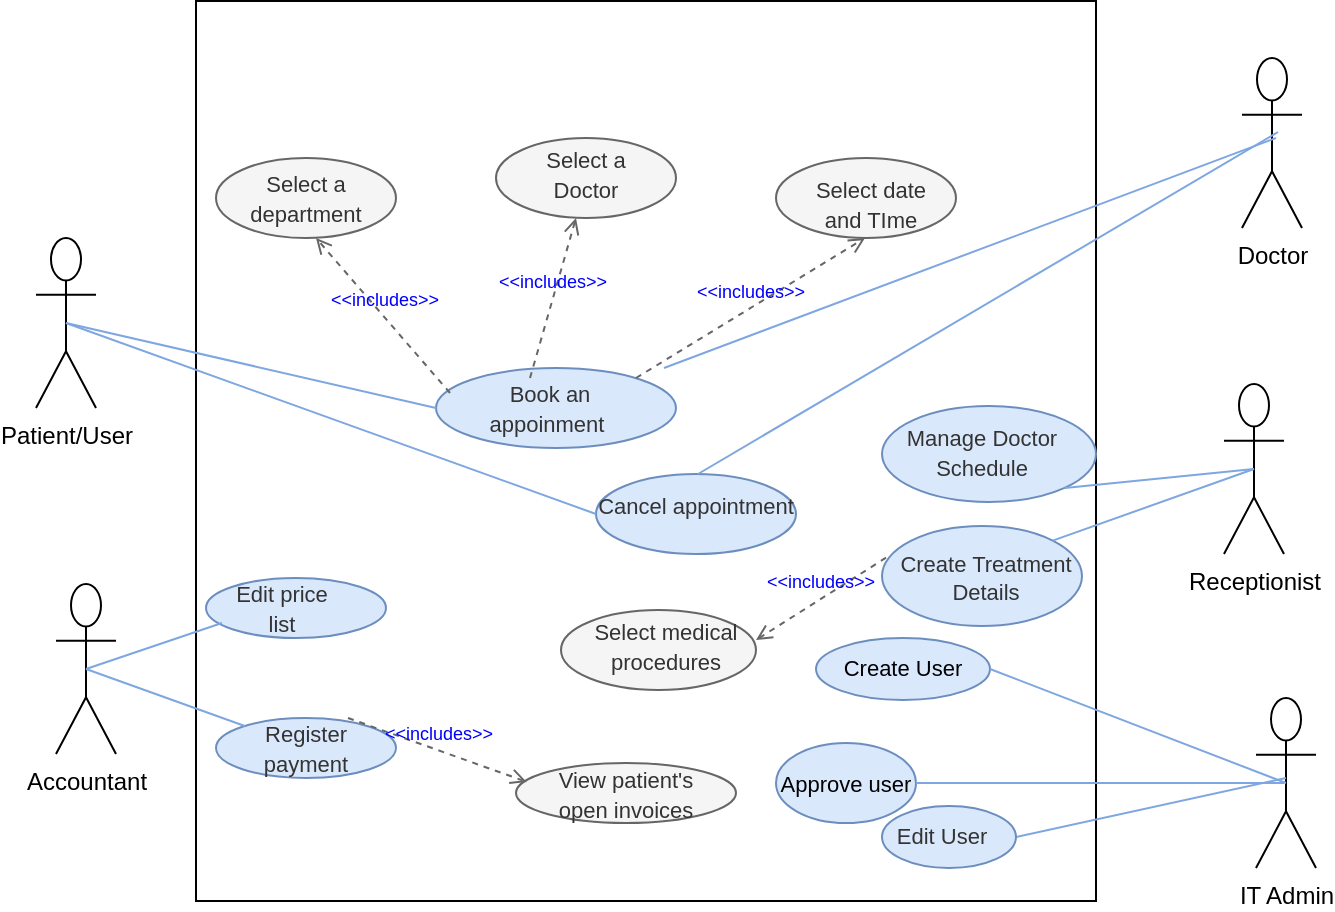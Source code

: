 <mxfile version="20.7.3" type="device"><diagram id="7_M38P1xLxvOdpPklKoG" name="Page-1"><mxGraphModel dx="521" dy="237" grid="1" gridSize="10" guides="1" tooltips="1" connect="1" arrows="1" fold="1" page="1" pageScale="1" pageWidth="850" pageHeight="1100" math="0" shadow="0"><root><mxCell id="0"/><mxCell id="1" parent="0"/><mxCell id="LgdAtBb1b8Xb2-dPU9f9-1" value="" style="whiteSpace=wrap;html=1;aspect=fixed;movable=1;resizable=1;rotatable=1;deletable=1;editable=1;connectable=1;fontColor=none;noLabel=1;" parent="1" vertex="1"><mxGeometry x="190" y="91.5" width="450" height="450" as="geometry"/></mxCell><mxCell id="LgdAtBb1b8Xb2-dPU9f9-5" value="" style="ellipse;whiteSpace=wrap;html=1;fillColor=#dae8fc;strokeColor=#6c8ebf;" parent="1" vertex="1"><mxGeometry x="310" y="275" width="120" height="40" as="geometry"/></mxCell><mxCell id="LgdAtBb1b8Xb2-dPU9f9-6" value="" style="ellipse;whiteSpace=wrap;html=1;fillColor=#f5f5f5;fontColor=#333333;strokeColor=#666666;" parent="1" vertex="1"><mxGeometry x="200" y="170" width="90" height="40" as="geometry"/></mxCell><mxCell id="LgdAtBb1b8Xb2-dPU9f9-7" value="&lt;font style=&quot;font-size: 11px;&quot; color=&quot;#333333&quot;&gt;Select a department&lt;/font&gt;" style="text;html=1;strokeColor=none;fillColor=none;align=center;verticalAlign=middle;whiteSpace=wrap;rounded=0;" parent="1" vertex="1"><mxGeometry x="215" y="175" width="60" height="30" as="geometry"/></mxCell><mxCell id="LgdAtBb1b8Xb2-dPU9f9-8" value="" style="ellipse;whiteSpace=wrap;html=1;fillColor=#f5f5f5;strokeColor=#666666;fontColor=#333333;" parent="1" vertex="1"><mxGeometry x="340" y="160" width="90" height="40" as="geometry"/></mxCell><mxCell id="LgdAtBb1b8Xb2-dPU9f9-9" value="&lt;font color=&quot;#333333&quot; style=&quot;font-size: 11px;&quot;&gt;Select a Doctor&lt;/font&gt;" style="text;html=1;strokeColor=none;fillColor=none;align=center;verticalAlign=middle;whiteSpace=wrap;rounded=0;" parent="1" vertex="1"><mxGeometry x="355" y="165" width="60" height="25" as="geometry"/></mxCell><mxCell id="LgdAtBb1b8Xb2-dPU9f9-10" value="" style="ellipse;whiteSpace=wrap;html=1;fillColor=#dae8fc;strokeColor=#6c8ebf;" parent="1" vertex="1"><mxGeometry x="390" y="328" width="100" height="40" as="geometry"/></mxCell><mxCell id="LgdAtBb1b8Xb2-dPU9f9-11" value="" style="ellipse;whiteSpace=wrap;html=1;fillColor=#f5f5f5;fontColor=#333333;strokeColor=#666666;" parent="1" vertex="1"><mxGeometry x="480" y="170" width="90" height="40" as="geometry"/></mxCell><mxCell id="LgdAtBb1b8Xb2-dPU9f9-12" value="&lt;font style=&quot;font-size: 11px;&quot; color=&quot;#333333&quot;&gt;Select date and TIme&lt;/font&gt;" style="text;html=1;strokeColor=none;fillColor=none;align=center;verticalAlign=middle;whiteSpace=wrap;rounded=0;" parent="1" vertex="1"><mxGeometry x="495" y="178" width="65" height="30" as="geometry"/></mxCell><mxCell id="LgdAtBb1b8Xb2-dPU9f9-13" value="&lt;font style=&quot;font-size: 11px;&quot; color=&quot;#333333&quot;&gt;Book an appoinment&amp;nbsp;&lt;/font&gt;" style="text;html=1;strokeColor=none;fillColor=none;align=center;verticalAlign=middle;whiteSpace=wrap;rounded=0;" parent="1" vertex="1"><mxGeometry x="317" y="280" width="100" height="30" as="geometry"/></mxCell><mxCell id="LgdAtBb1b8Xb2-dPU9f9-26" value="&lt;font style=&quot;font-size: 9px;&quot; color=&quot;#0000ff&quot;&gt;&amp;lt;&amp;lt;includes&amp;gt;&amp;gt;&lt;/font&gt;" style="endArrow=open;html=1;rounded=0;align=center;verticalAlign=bottom;dashed=1;endFill=0;labelBackgroundColor=none;exitX=0;exitY=0.25;exitDx=0;exitDy=0;strokeColor=#666666;" parent="1" edge="1" source="LgdAtBb1b8Xb2-dPU9f9-13"><mxGeometry relative="1" as="geometry"><mxPoint x="300" y="270" as="sourcePoint"/><mxPoint x="250" y="210" as="targetPoint"/></mxGeometry></mxCell><mxCell id="LgdAtBb1b8Xb2-dPU9f9-27" value="" style="resizable=0;html=1;align=center;verticalAlign=top;labelBackgroundColor=none;" parent="LgdAtBb1b8Xb2-dPU9f9-26" connectable="0" vertex="1"><mxGeometry relative="1" as="geometry"/></mxCell><mxCell id="LgdAtBb1b8Xb2-dPU9f9-30" value="&lt;font style=&quot;font-size: 9px;&quot; color=&quot;#0000ff&quot;&gt;&amp;lt;&amp;lt;includes&amp;gt;&amp;gt;&lt;/font&gt;" style="endArrow=open;html=1;rounded=0;align=center;verticalAlign=bottom;dashed=1;endFill=0;labelBackgroundColor=none;exitX=0.4;exitY=0;exitDx=0;exitDy=0;exitPerimeter=0;strokeColor=#666666;" parent="1" edge="1" source="LgdAtBb1b8Xb2-dPU9f9-13"><mxGeometry relative="1" as="geometry"><mxPoint x="360" y="260" as="sourcePoint"/><mxPoint x="380" y="200" as="targetPoint"/></mxGeometry></mxCell><mxCell id="LgdAtBb1b8Xb2-dPU9f9-31" value="" style="resizable=0;html=1;align=center;verticalAlign=top;labelBackgroundColor=none;" parent="LgdAtBb1b8Xb2-dPU9f9-30" connectable="0" vertex="1"><mxGeometry relative="1" as="geometry"/></mxCell><mxCell id="LgdAtBb1b8Xb2-dPU9f9-32" value="&lt;font style=&quot;font-size: 9px;&quot;&gt;&amp;lt;&amp;lt;includes&amp;gt;&amp;gt;&lt;/font&gt;" style="endArrow=open;html=1;rounded=0;align=center;verticalAlign=bottom;dashed=1;endFill=0;labelBackgroundColor=none;exitX=1;exitY=0.5;exitDx=0;exitDy=0;fontColor=#0000FF;strokeColor=#666666;" parent="1" edge="1"><mxGeometry relative="1" as="geometry"><mxPoint x="410" y="280" as="sourcePoint"/><mxPoint x="524.5" y="210" as="targetPoint"/></mxGeometry></mxCell><mxCell id="LgdAtBb1b8Xb2-dPU9f9-33" value="" style="resizable=0;html=1;align=center;verticalAlign=top;labelBackgroundColor=none;" parent="LgdAtBb1b8Xb2-dPU9f9-32" connectable="0" vertex="1"><mxGeometry relative="1" as="geometry"/></mxCell><mxCell id="LgdAtBb1b8Xb2-dPU9f9-34" value="&lt;font color=&quot;#333333&quot; style=&quot;font-size: 11px;&quot;&gt;Cancel appointment&lt;/font&gt;" style="text;html=1;strokeColor=none;fillColor=none;align=center;verticalAlign=middle;whiteSpace=wrap;rounded=0;" parent="1" vertex="1"><mxGeometry x="390" y="329" width="100" height="30" as="geometry"/></mxCell><mxCell id="LgdAtBb1b8Xb2-dPU9f9-37" value="" style="ellipse;whiteSpace=wrap;html=1;fillColor=#dae8fc;strokeColor=#6c8ebf;" parent="1" vertex="1"><mxGeometry x="533" y="294" width="107" height="48" as="geometry"/></mxCell><mxCell id="LgdAtBb1b8Xb2-dPU9f9-38" value="&lt;font style=&quot;font-size: 11px;&quot; color=&quot;#333333&quot;&gt;Manage Doctor Schedule&lt;/font&gt;" style="text;html=1;strokeColor=none;fillColor=none;align=center;verticalAlign=middle;whiteSpace=wrap;rounded=0;" parent="1" vertex="1"><mxGeometry x="533" y="304" width="100" height="25" as="geometry"/></mxCell><mxCell id="LgdAtBb1b8Xb2-dPU9f9-40" value="" style="ellipse;whiteSpace=wrap;html=1;fillColor=#dae8fc;strokeColor=#6c8ebf;" parent="1" vertex="1"><mxGeometry x="533" y="354" width="100" height="50" as="geometry"/></mxCell><mxCell id="LgdAtBb1b8Xb2-dPU9f9-42" value="" style="ellipse;whiteSpace=wrap;html=1;fillColor=#f5f5f5;fontColor=#333333;strokeColor=#666666;" parent="1" vertex="1"><mxGeometry x="372.5" y="396" width="97.5" height="40" as="geometry"/></mxCell><mxCell id="LgdAtBb1b8Xb2-dPU9f9-44" value="&lt;font color=&quot;#333333&quot; style=&quot;font-size: 11px;&quot;&gt;Select medical procedures&lt;/font&gt;" style="text;html=1;strokeColor=none;fillColor=none;align=center;verticalAlign=middle;whiteSpace=wrap;rounded=0;spacingTop=5;" parent="1" vertex="1"><mxGeometry x="380" y="396" width="90" height="30" as="geometry"/></mxCell><mxCell id="LgdAtBb1b8Xb2-dPU9f9-46" value="&lt;font style=&quot;font-size: 9px;&quot; color=&quot;#0000ff&quot;&gt;&amp;lt;&amp;lt;includes&amp;gt;&amp;gt;&lt;/font&gt;" style="endArrow=open;html=1;rounded=0;align=center;verticalAlign=bottom;dashed=1;endFill=0;labelBackgroundColor=none;entryX=1;entryY=0.5;entryDx=0;entryDy=0;exitX=0.02;exitY=0.317;exitDx=0;exitDy=0;exitPerimeter=0;strokeColor=#666666;" parent="1" target="LgdAtBb1b8Xb2-dPU9f9-44" edge="1" source="LgdAtBb1b8Xb2-dPU9f9-40"><mxGeometry relative="1" as="geometry"><mxPoint x="530" y="360" as="sourcePoint"/><mxPoint x="495" y="342" as="targetPoint"/></mxGeometry></mxCell><mxCell id="LgdAtBb1b8Xb2-dPU9f9-47" value="" style="resizable=0;html=1;align=center;verticalAlign=top;labelBackgroundColor=none;" parent="LgdAtBb1b8Xb2-dPU9f9-46" connectable="0" vertex="1"><mxGeometry relative="1" as="geometry"/></mxCell><mxCell id="LgdAtBb1b8Xb2-dPU9f9-55" value="Receptionist" style="shape=umlActor;verticalLabelPosition=bottom;verticalAlign=top;html=1;outlineConnect=0;" parent="1" vertex="1"><mxGeometry x="704" y="283" width="30" height="85" as="geometry"/></mxCell><mxCell id="LgdAtBb1b8Xb2-dPU9f9-69" value="" style="endArrow=none;html=1;rounded=0;entryX=0.5;entryY=0.5;entryDx=0;entryDy=0;entryPerimeter=0;exitX=1;exitY=0;exitDx=0;exitDy=0;strokeColor=#7EA6E0;" parent="1" source="LgdAtBb1b8Xb2-dPU9f9-40" target="LgdAtBb1b8Xb2-dPU9f9-55" edge="1"><mxGeometry relative="1" as="geometry"><mxPoint x="630" y="370" as="sourcePoint"/><mxPoint x="780" y="380" as="targetPoint"/></mxGeometry></mxCell><mxCell id="LgdAtBb1b8Xb2-dPU9f9-70" value="" style="endArrow=none;html=1;rounded=0;entryX=0.5;entryY=0.5;entryDx=0;entryDy=0;entryPerimeter=0;exitX=1;exitY=1;exitDx=0;exitDy=0;strokeColor=#7EA6E0;" parent="1" source="LgdAtBb1b8Xb2-dPU9f9-37" target="LgdAtBb1b8Xb2-dPU9f9-55" edge="1"><mxGeometry relative="1" as="geometry"><mxPoint x="620" y="290" as="sourcePoint"/><mxPoint x="736.64" y="225.18" as="targetPoint"/></mxGeometry></mxCell><mxCell id="LgdAtBb1b8Xb2-dPU9f9-71" style="edgeStyle=orthogonalEdgeStyle;rounded=0;orthogonalLoop=1;jettySize=auto;html=1;exitX=0.5;exitY=1;exitDx=0;exitDy=0;" parent="1" source="LgdAtBb1b8Xb2-dPU9f9-37" target="LgdAtBb1b8Xb2-dPU9f9-37" edge="1"><mxGeometry relative="1" as="geometry"/></mxCell><mxCell id="LgdAtBb1b8Xb2-dPU9f9-76" value="Patient/User" style="shape=umlActor;verticalLabelPosition=bottom;verticalAlign=top;html=1;outlineConnect=0;" parent="1" vertex="1"><mxGeometry x="110" y="210" width="30" height="85" as="geometry"/></mxCell><mxCell id="LgdAtBb1b8Xb2-dPU9f9-77" value="" style="endArrow=none;html=1;rounded=0;entryX=0;entryY=0.5;entryDx=0;entryDy=0;exitX=0.5;exitY=0.5;exitDx=0;exitDy=0;exitPerimeter=0;strokeColor=#7EA6E0;" parent="1" source="LgdAtBb1b8Xb2-dPU9f9-76" edge="1" target="LgdAtBb1b8Xb2-dPU9f9-5"><mxGeometry relative="1" as="geometry"><mxPoint x="164.82" y="241.998" as="sourcePoint"/><mxPoint x="290" y="284.82" as="targetPoint"/></mxGeometry></mxCell><mxCell id="rqJX2AjKEuvJc8xxfS9e-2" value="" style="ellipse;whiteSpace=wrap;html=1;fillColor=#dae8fc;strokeColor=#6c8ebf;" vertex="1" parent="1"><mxGeometry x="500" y="410" width="87" height="31" as="geometry"/></mxCell><mxCell id="rqJX2AjKEuvJc8xxfS9e-5" value="&lt;font style=&quot;font-size: 11px;&quot;&gt;Create User&lt;/font&gt;" style="text;html=1;strokeColor=none;fillColor=none;align=center;verticalAlign=middle;whiteSpace=wrap;rounded=0;" vertex="1" parent="1"><mxGeometry x="506" y="410" width="75" height="30" as="geometry"/></mxCell><mxCell id="rqJX2AjKEuvJc8xxfS9e-7" value="&lt;font style=&quot;font-size: 11px;&quot;&gt;Approve user&lt;/font&gt;" style="ellipse;whiteSpace=wrap;html=1;fillColor=#dae8fc;strokeColor=#6c8ebf;" vertex="1" parent="1"><mxGeometry x="480" y="462.5" width="70" height="40" as="geometry"/></mxCell><mxCell id="rqJX2AjKEuvJc8xxfS9e-13" value="IT Admin" style="shape=umlActor;verticalLabelPosition=bottom;verticalAlign=top;html=1;outlineConnect=0;" vertex="1" parent="1"><mxGeometry x="720" y="440" width="30" height="85" as="geometry"/></mxCell><mxCell id="rqJX2AjKEuvJc8xxfS9e-14" value="" style="endArrow=none;html=1;rounded=0;strokeColor=#7EA6E0;exitX=1;exitY=0.5;exitDx=0;exitDy=0;" edge="1" parent="1" source="rqJX2AjKEuvJc8xxfS9e-67"><mxGeometry relative="1" as="geometry"><mxPoint x="639.995" y="529.822" as="sourcePoint"/><mxPoint x="735" y="480" as="targetPoint"/></mxGeometry></mxCell><mxCell id="rqJX2AjKEuvJc8xxfS9e-15" value="" style="endArrow=none;html=1;rounded=0;entryX=0.5;entryY=0.5;entryDx=0;entryDy=0;entryPerimeter=0;exitX=1;exitY=0.5;exitDx=0;exitDy=0;strokeColor=#7EA6E0;" edge="1" parent="1" source="rqJX2AjKEuvJc8xxfS9e-2" target="rqJX2AjKEuvJc8xxfS9e-13"><mxGeometry relative="1" as="geometry"><mxPoint x="640.002" y="425.55" as="sourcePoint"/><mxPoint x="750.85" y="470" as="targetPoint"/></mxGeometry></mxCell><mxCell id="rqJX2AjKEuvJc8xxfS9e-17" value="" style="line;strokeWidth=1;html=1;strokeColor=#7EA6E0;" vertex="1" parent="1"><mxGeometry x="550" y="477.5" width="184" height="10" as="geometry"/></mxCell><mxCell id="rqJX2AjKEuvJc8xxfS9e-26" value="Doctor" style="shape=umlActor;verticalLabelPosition=bottom;verticalAlign=top;html=1;outlineConnect=0;" vertex="1" parent="1"><mxGeometry x="713" y="120" width="30" height="85" as="geometry"/></mxCell><mxCell id="rqJX2AjKEuvJc8xxfS9e-36" value="Accountant" style="shape=umlActor;verticalLabelPosition=bottom;verticalAlign=top;html=1;outlineConnect=0;" vertex="1" parent="1"><mxGeometry x="120" y="383" width="30" height="85" as="geometry"/></mxCell><mxCell id="rqJX2AjKEuvJc8xxfS9e-42" value="" style="endArrow=none;html=1;rounded=0;exitX=1;exitY=0;exitDx=0;exitDy=0;strokeColor=#7EA6E0;" edge="1" parent="1"><mxGeometry relative="1" as="geometry"><mxPoint x="423.995" y="275.002" as="sourcePoint"/><mxPoint x="730" y="160" as="targetPoint"/></mxGeometry></mxCell><mxCell id="rqJX2AjKEuvJc8xxfS9e-45" value="" style="endArrow=none;rounded=0;entryX=0;entryY=0.5;entryDx=0;entryDy=0;exitX=0.5;exitY=0.5;exitDx=0;exitDy=0;exitPerimeter=0;labelBorderColor=#A9C4EB;fontColor=#A9C4EB;labelBackgroundColor=none;spacing=7;textOpacity=20;fontFamily=Helvetica;strokeColor=#7EA6E0;" edge="1" parent="1" source="LgdAtBb1b8Xb2-dPU9f9-76" target="LgdAtBb1b8Xb2-dPU9f9-10"><mxGeometry relative="1" as="geometry"><mxPoint x="75" y="259.5" as="sourcePoint"/><mxPoint x="330" y="332" as="targetPoint"/></mxGeometry></mxCell><mxCell id="rqJX2AjKEuvJc8xxfS9e-46" value="" style="endArrow=none;html=1;rounded=0;exitX=0.5;exitY=0;exitDx=0;exitDy=0;strokeColor=#7EA6E0;" edge="1" parent="1"><mxGeometry relative="1" as="geometry"><mxPoint x="441" y="328" as="sourcePoint"/><mxPoint x="731" y="157" as="targetPoint"/></mxGeometry></mxCell><mxCell id="rqJX2AjKEuvJc8xxfS9e-50" value="" style="ellipse;whiteSpace=wrap;html=1;fillColor=#dae8fc;strokeColor=#6c8ebf;" vertex="1" parent="1"><mxGeometry x="195" y="380" width="90" height="30" as="geometry"/></mxCell><mxCell id="rqJX2AjKEuvJc8xxfS9e-51" value="" style="ellipse;whiteSpace=wrap;html=1;fillColor=#dae8fc;strokeColor=#6c8ebf;" vertex="1" parent="1"><mxGeometry x="200" y="450" width="90" height="30" as="geometry"/></mxCell><mxCell id="rqJX2AjKEuvJc8xxfS9e-52" value="" style="ellipse;whiteSpace=wrap;html=1;fillColor=#f5f5f5;fontColor=#333333;strokeColor=#666666;" vertex="1" parent="1"><mxGeometry x="350" y="472.5" width="110" height="30" as="geometry"/></mxCell><mxCell id="rqJX2AjKEuvJc8xxfS9e-54" value="&lt;font color=&quot;#333333&quot; style=&quot;font-size: 11px;&quot;&gt;Edit price list&lt;/font&gt;" style="text;html=1;strokeColor=none;fillColor=none;align=center;verticalAlign=middle;whiteSpace=wrap;rounded=0;" vertex="1" parent="1"><mxGeometry x="203" y="380" width="60" height="30" as="geometry"/></mxCell><mxCell id="rqJX2AjKEuvJc8xxfS9e-55" value="&lt;font color=&quot;#333333&quot; style=&quot;font-size: 11px;&quot;&gt;Register payment&lt;/font&gt;" style="text;html=1;strokeColor=none;fillColor=none;align=center;verticalAlign=middle;whiteSpace=wrap;rounded=0;" vertex="1" parent="1"><mxGeometry x="215" y="450" width="60" height="30" as="geometry"/></mxCell><mxCell id="rqJX2AjKEuvJc8xxfS9e-56" value="&lt;font color=&quot;#333333&quot; style=&quot;font-size: 11px;&quot;&gt;View patient's open invoices&lt;/font&gt;" style="text;html=1;strokeColor=none;fillColor=none;align=center;verticalAlign=middle;whiteSpace=wrap;rounded=0;" vertex="1" parent="1"><mxGeometry x="365" y="472.5" width="80" height="30" as="geometry"/></mxCell><mxCell id="rqJX2AjKEuvJc8xxfS9e-57" value="&lt;font style=&quot;font-size: 11px;&quot;&gt;Create Treatment Details&lt;/font&gt;" style="text;html=1;strokeColor=none;fillColor=none;align=center;verticalAlign=middle;whiteSpace=wrap;rounded=0;fontFamily=Helvetica;fontSize=10;fontColor=#333333;" vertex="1" parent="1"><mxGeometry x="540" y="359" width="90" height="41" as="geometry"/></mxCell><mxCell id="rqJX2AjKEuvJc8xxfS9e-61" value="" style="endArrow=none;html=1;rounded=0;exitX=0;exitY=0.75;exitDx=0;exitDy=0;strokeColor=#7EA6E0;entryX=0.5;entryY=0.5;entryDx=0;entryDy=0;entryPerimeter=0;" edge="1" parent="1" source="rqJX2AjKEuvJc8xxfS9e-54" target="rqJX2AjKEuvJc8xxfS9e-36"><mxGeometry relative="1" as="geometry"><mxPoint x="149.995" y="414.752" as="sourcePoint"/><mxPoint x="82" y="445" as="targetPoint"/></mxGeometry></mxCell><mxCell id="rqJX2AjKEuvJc8xxfS9e-62" value="" style="endArrow=none;html=1;rounded=0;strokeColor=#7EA6E0;entryX=0.5;entryY=0.5;entryDx=0;entryDy=0;entryPerimeter=0;" edge="1" parent="1" source="rqJX2AjKEuvJc8xxfS9e-51" target="rqJX2AjKEuvJc8xxfS9e-36"><mxGeometry relative="1" as="geometry"><mxPoint x="159.995" y="424.752" as="sourcePoint"/><mxPoint x="107" y="448.327" as="targetPoint"/></mxGeometry></mxCell><mxCell id="rqJX2AjKEuvJc8xxfS9e-63" value="&lt;font style=&quot;font-size: 9px;&quot; color=&quot;#0000ff&quot;&gt;&amp;lt;&amp;lt;includes&amp;gt;&amp;gt;&lt;/font&gt;" style="endArrow=open;html=1;rounded=0;align=center;verticalAlign=bottom;dashed=1;endFill=0;labelBackgroundColor=none;entryX=0.049;entryY=0.315;entryDx=0;entryDy=0;strokeColor=#666666;entryPerimeter=0;" edge="1" parent="1" target="rqJX2AjKEuvJc8xxfS9e-52"><mxGeometry relative="1" as="geometry"><mxPoint x="266" y="450" as="sourcePoint"/><mxPoint x="301.04" y="406" as="targetPoint"/></mxGeometry></mxCell><mxCell id="rqJX2AjKEuvJc8xxfS9e-64" value="" style="resizable=0;html=1;align=center;verticalAlign=top;labelBackgroundColor=none;" connectable="0" vertex="1" parent="rqJX2AjKEuvJc8xxfS9e-63"><mxGeometry relative="1" as="geometry"/></mxCell><mxCell id="rqJX2AjKEuvJc8xxfS9e-67" value="" style="ellipse;whiteSpace=wrap;html=1;fillColor=#dae8fc;strokeColor=#6c8ebf;" vertex="1" parent="1"><mxGeometry x="533" y="494" width="67" height="31" as="geometry"/></mxCell><mxCell id="rqJX2AjKEuvJc8xxfS9e-68" value="&lt;font style=&quot;font-size: 11px;&quot;&gt;Edit User&lt;/font&gt;" style="text;html=1;strokeColor=none;fillColor=none;align=center;verticalAlign=middle;whiteSpace=wrap;rounded=0;fontFamily=Helvetica;fontSize=10;fontColor=#333333;" vertex="1" parent="1"><mxGeometry x="533" y="494" width="60" height="30" as="geometry"/></mxCell></root></mxGraphModel></diagram></mxfile>